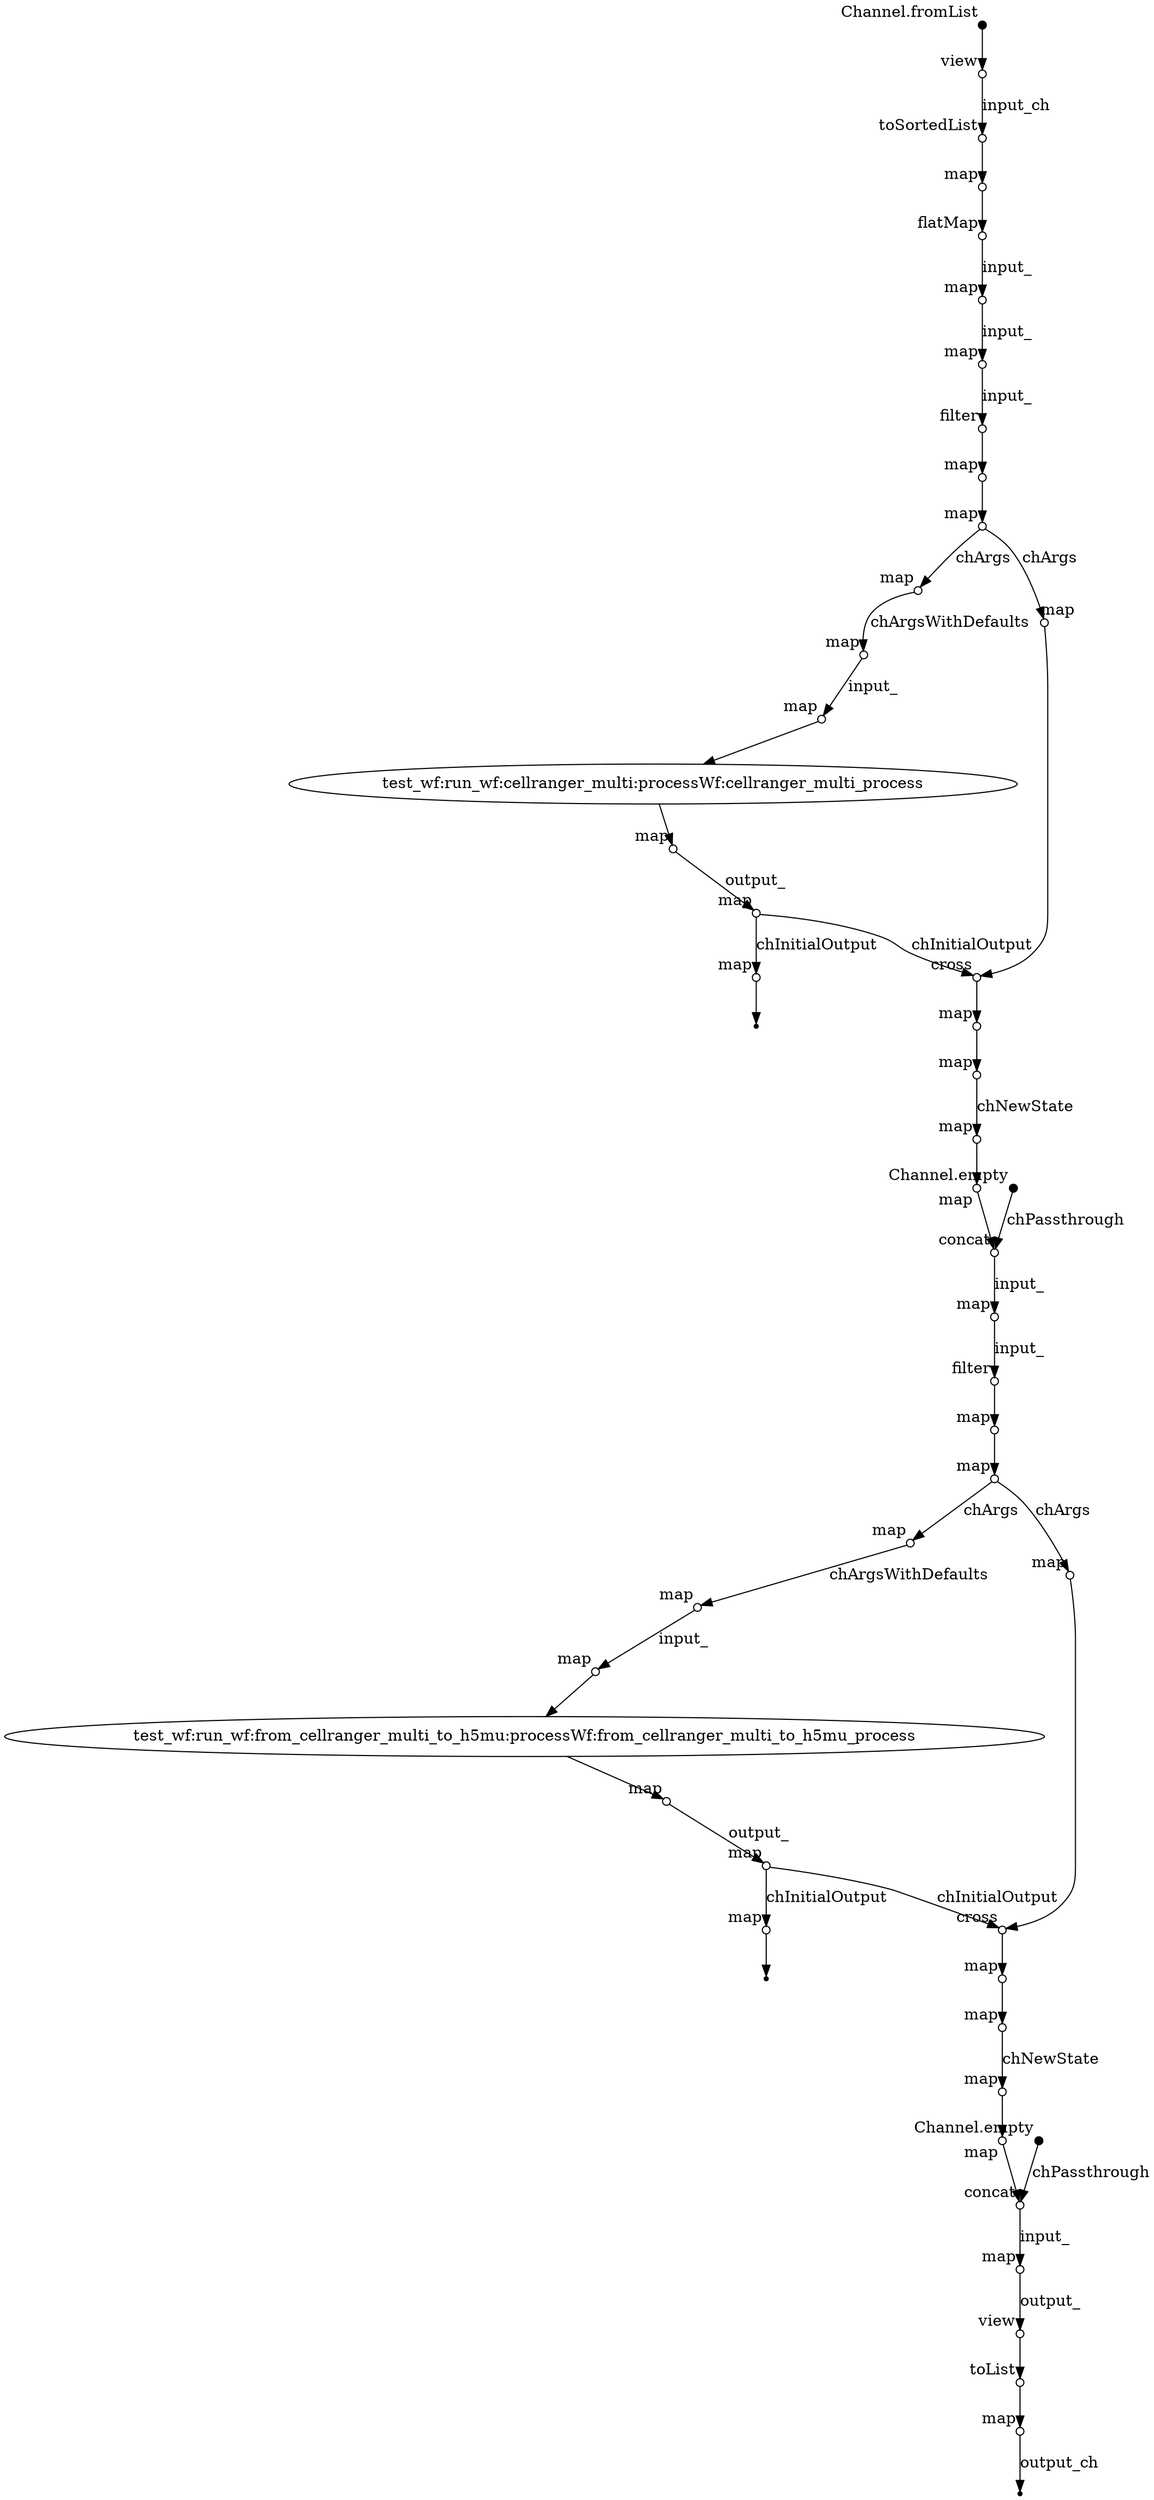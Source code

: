 digraph "graph" {
p0 [shape=point,label="",fixedsize=true,width=0.1,xlabel="Channel.fromList"];
p1 [shape=circle,label="",fixedsize=true,width=0.1,xlabel="view"];
p0 -> p1;

p1 [shape=circle,label="",fixedsize=true,width=0.1,xlabel="view"];
p2 [shape=circle,label="",fixedsize=true,width=0.1,xlabel="toSortedList"];
p1 -> p2 [label="input_ch"];

p2 [shape=circle,label="",fixedsize=true,width=0.1,xlabel="toSortedList"];
p3 [shape=circle,label="",fixedsize=true,width=0.1,xlabel="map"];
p2 -> p3;

p3 [shape=circle,label="",fixedsize=true,width=0.1,xlabel="map"];
p4 [shape=circle,label="",fixedsize=true,width=0.1,xlabel="flatMap"];
p3 -> p4;

p4 [shape=circle,label="",fixedsize=true,width=0.1,xlabel="flatMap"];
p5 [shape=circle,label="",fixedsize=true,width=0.1,xlabel="map"];
p4 -> p5 [label="input_"];

p5 [shape=circle,label="",fixedsize=true,width=0.1,xlabel="map"];
p6 [shape=circle,label="",fixedsize=true,width=0.1,xlabel="map"];
p5 -> p6 [label="input_"];

p6 [shape=circle,label="",fixedsize=true,width=0.1,xlabel="map"];
p7 [shape=circle,label="",fixedsize=true,width=0.1,xlabel="filter"];
p6 -> p7 [label="input_"];

p7 [shape=circle,label="",fixedsize=true,width=0.1,xlabel="filter"];
p8 [shape=circle,label="",fixedsize=true,width=0.1,xlabel="map"];
p7 -> p8;

p8 [shape=circle,label="",fixedsize=true,width=0.1,xlabel="map"];
p9 [shape=circle,label="",fixedsize=true,width=0.1,xlabel="map"];
p8 -> p9;

p9 [shape=circle,label="",fixedsize=true,width=0.1,xlabel="map"];
p11 [shape=circle,label="",fixedsize=true,width=0.1,xlabel="map"];
p9 -> p11 [label="chArgs"];

p10 [shape=point,label="",fixedsize=true,width=0.1,xlabel="Channel.empty"];
p25 [shape=circle,label="",fixedsize=true,width=0.1,xlabel="concat"];
p10 -> p25 [label="chPassthrough"];

p11 [shape=circle,label="",fixedsize=true,width=0.1,xlabel="map"];
p12 [shape=circle,label="",fixedsize=true,width=0.1,xlabel="map"];
p11 -> p12 [label="chArgsWithDefaults"];

p12 [shape=circle,label="",fixedsize=true,width=0.1,xlabel="map"];
p13 [shape=circle,label="",fixedsize=true,width=0.1,xlabel="map"];
p12 -> p13 [label="input_"];

p13 [shape=circle,label="",fixedsize=true,width=0.1,xlabel="map"];
p14 [label="test_wf:run_wf:cellranger_multi:processWf:cellranger_multi_process"];
p13 -> p14;

p14 [label="test_wf:run_wf:cellranger_multi:processWf:cellranger_multi_process"];
p15 [shape=circle,label="",fixedsize=true,width=0.1,xlabel="map"];
p14 -> p15;

p15 [shape=circle,label="",fixedsize=true,width=0.1,xlabel="map"];
p16 [shape=circle,label="",fixedsize=true,width=0.1,xlabel="map"];
p15 -> p16 [label="output_"];

p16 [shape=circle,label="",fixedsize=true,width=0.1,xlabel="map"];
p18 [shape=circle,label="",fixedsize=true,width=0.1,xlabel="map"];
p16 -> p18 [label="chInitialOutput"];

p9 [shape=circle,label="",fixedsize=true,width=0.1,xlabel="map"];
p17 [shape=circle,label="",fixedsize=true,width=0.1,xlabel="map"];
p9 -> p17 [label="chArgs"];

p17 [shape=circle,label="",fixedsize=true,width=0.1,xlabel="map"];
p20 [shape=circle,label="",fixedsize=true,width=0.1,xlabel="cross"];
p17 -> p20;

p18 [shape=circle,label="",fixedsize=true,width=0.1,xlabel="map"];
p19 [shape=point];
p18 -> p19;

p16 [shape=circle,label="",fixedsize=true,width=0.1,xlabel="map"];
p20 [shape=circle,label="",fixedsize=true,width=0.1,xlabel="cross"];
p16 -> p20 [label="chInitialOutput"];

p20 [shape=circle,label="",fixedsize=true,width=0.1,xlabel="cross"];
p21 [shape=circle,label="",fixedsize=true,width=0.1,xlabel="map"];
p20 -> p21;

p21 [shape=circle,label="",fixedsize=true,width=0.1,xlabel="map"];
p22 [shape=circle,label="",fixedsize=true,width=0.1,xlabel="map"];
p21 -> p22;

p22 [shape=circle,label="",fixedsize=true,width=0.1,xlabel="map"];
p23 [shape=circle,label="",fixedsize=true,width=0.1,xlabel="map"];
p22 -> p23 [label="chNewState"];

p23 [shape=circle,label="",fixedsize=true,width=0.1,xlabel="map"];
p24 [shape=circle,label="",fixedsize=true,width=0.1,xlabel="map"];
p23 -> p24;

p24 [shape=circle,label="",fixedsize=true,width=0.1,xlabel="map"];
p25 [shape=circle,label="",fixedsize=true,width=0.1,xlabel="concat"];
p24 -> p25;

p25 [shape=circle,label="",fixedsize=true,width=0.1,xlabel="concat"];
p26 [shape=circle,label="",fixedsize=true,width=0.1,xlabel="map"];
p25 -> p26 [label="input_"];

p26 [shape=circle,label="",fixedsize=true,width=0.1,xlabel="map"];
p27 [shape=circle,label="",fixedsize=true,width=0.1,xlabel="filter"];
p26 -> p27 [label="input_"];

p27 [shape=circle,label="",fixedsize=true,width=0.1,xlabel="filter"];
p28 [shape=circle,label="",fixedsize=true,width=0.1,xlabel="map"];
p27 -> p28;

p28 [shape=circle,label="",fixedsize=true,width=0.1,xlabel="map"];
p29 [shape=circle,label="",fixedsize=true,width=0.1,xlabel="map"];
p28 -> p29;

p29 [shape=circle,label="",fixedsize=true,width=0.1,xlabel="map"];
p31 [shape=circle,label="",fixedsize=true,width=0.1,xlabel="map"];
p29 -> p31 [label="chArgs"];

p30 [shape=point,label="",fixedsize=true,width=0.1,xlabel="Channel.empty"];
p45 [shape=circle,label="",fixedsize=true,width=0.1,xlabel="concat"];
p30 -> p45 [label="chPassthrough"];

p31 [shape=circle,label="",fixedsize=true,width=0.1,xlabel="map"];
p32 [shape=circle,label="",fixedsize=true,width=0.1,xlabel="map"];
p31 -> p32 [label="chArgsWithDefaults"];

p32 [shape=circle,label="",fixedsize=true,width=0.1,xlabel="map"];
p33 [shape=circle,label="",fixedsize=true,width=0.1,xlabel="map"];
p32 -> p33 [label="input_"];

p33 [shape=circle,label="",fixedsize=true,width=0.1,xlabel="map"];
p34 [label="test_wf:run_wf:from_cellranger_multi_to_h5mu:processWf:from_cellranger_multi_to_h5mu_process"];
p33 -> p34;

p34 [label="test_wf:run_wf:from_cellranger_multi_to_h5mu:processWf:from_cellranger_multi_to_h5mu_process"];
p35 [shape=circle,label="",fixedsize=true,width=0.1,xlabel="map"];
p34 -> p35;

p35 [shape=circle,label="",fixedsize=true,width=0.1,xlabel="map"];
p36 [shape=circle,label="",fixedsize=true,width=0.1,xlabel="map"];
p35 -> p36 [label="output_"];

p36 [shape=circle,label="",fixedsize=true,width=0.1,xlabel="map"];
p38 [shape=circle,label="",fixedsize=true,width=0.1,xlabel="map"];
p36 -> p38 [label="chInitialOutput"];

p29 [shape=circle,label="",fixedsize=true,width=0.1,xlabel="map"];
p37 [shape=circle,label="",fixedsize=true,width=0.1,xlabel="map"];
p29 -> p37 [label="chArgs"];

p37 [shape=circle,label="",fixedsize=true,width=0.1,xlabel="map"];
p40 [shape=circle,label="",fixedsize=true,width=0.1,xlabel="cross"];
p37 -> p40;

p38 [shape=circle,label="",fixedsize=true,width=0.1,xlabel="map"];
p39 [shape=point];
p38 -> p39;

p36 [shape=circle,label="",fixedsize=true,width=0.1,xlabel="map"];
p40 [shape=circle,label="",fixedsize=true,width=0.1,xlabel="cross"];
p36 -> p40 [label="chInitialOutput"];

p40 [shape=circle,label="",fixedsize=true,width=0.1,xlabel="cross"];
p41 [shape=circle,label="",fixedsize=true,width=0.1,xlabel="map"];
p40 -> p41;

p41 [shape=circle,label="",fixedsize=true,width=0.1,xlabel="map"];
p42 [shape=circle,label="",fixedsize=true,width=0.1,xlabel="map"];
p41 -> p42;

p42 [shape=circle,label="",fixedsize=true,width=0.1,xlabel="map"];
p43 [shape=circle,label="",fixedsize=true,width=0.1,xlabel="map"];
p42 -> p43 [label="chNewState"];

p43 [shape=circle,label="",fixedsize=true,width=0.1,xlabel="map"];
p44 [shape=circle,label="",fixedsize=true,width=0.1,xlabel="map"];
p43 -> p44;

p44 [shape=circle,label="",fixedsize=true,width=0.1,xlabel="map"];
p45 [shape=circle,label="",fixedsize=true,width=0.1,xlabel="concat"];
p44 -> p45;

p45 [shape=circle,label="",fixedsize=true,width=0.1,xlabel="concat"];
p46 [shape=circle,label="",fixedsize=true,width=0.1,xlabel="map"];
p45 -> p46 [label="input_"];

p46 [shape=circle,label="",fixedsize=true,width=0.1,xlabel="map"];
p47 [shape=circle,label="",fixedsize=true,width=0.1,xlabel="view"];
p46 -> p47 [label="output_"];

p47 [shape=circle,label="",fixedsize=true,width=0.1,xlabel="view"];
p48 [shape=circle,label="",fixedsize=true,width=0.1,xlabel="toList"];
p47 -> p48;

p48 [shape=circle,label="",fixedsize=true,width=0.1,xlabel="toList"];
p49 [shape=circle,label="",fixedsize=true,width=0.1,xlabel="map"];
p48 -> p49;

p49 [shape=circle,label="",fixedsize=true,width=0.1,xlabel="map"];
p50 [shape=point];
p49 -> p50 [label="output_ch"];

}
